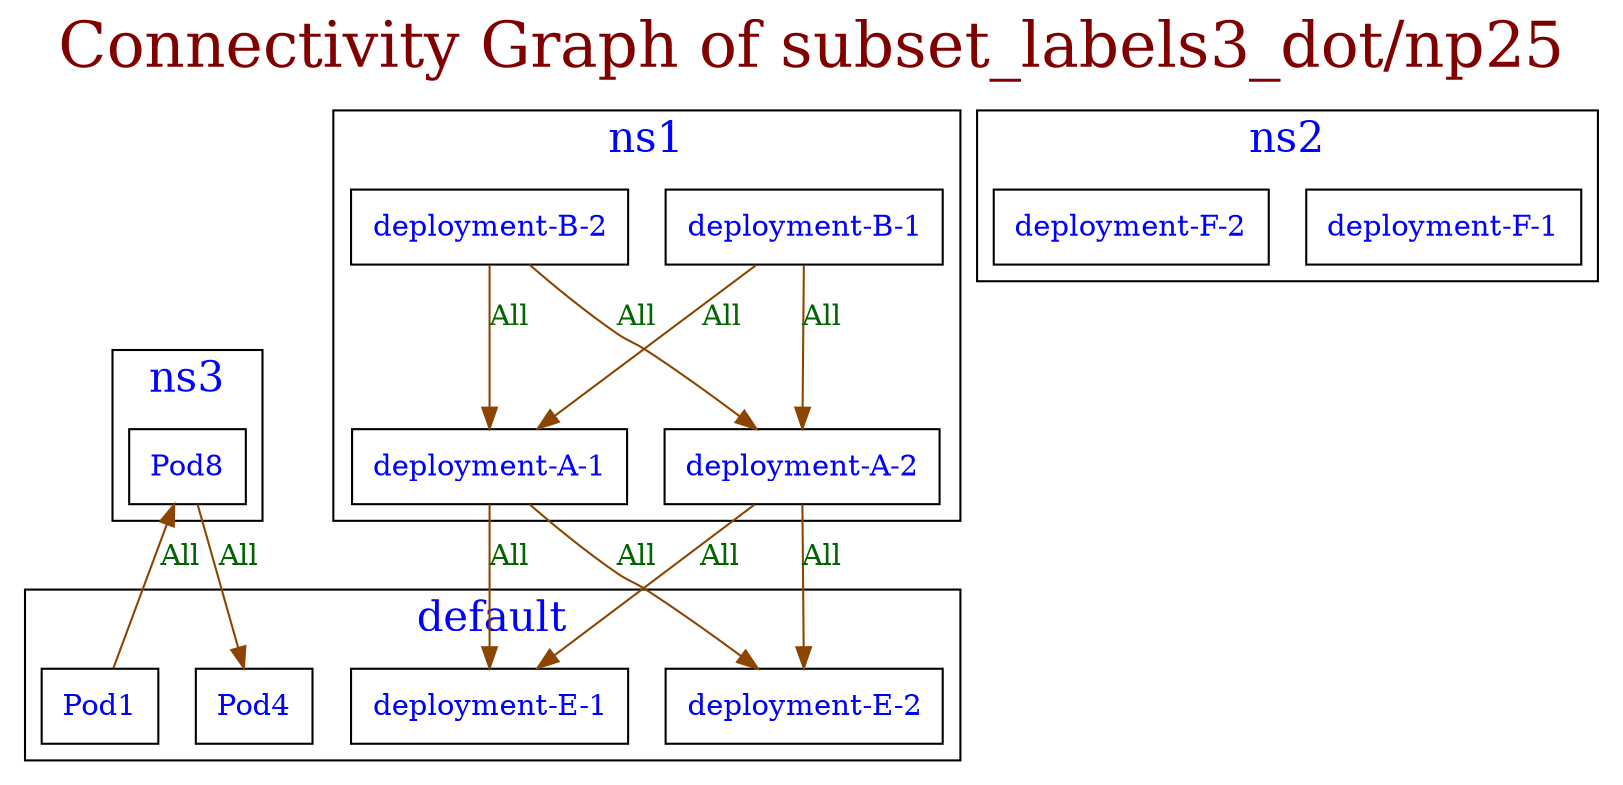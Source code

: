 // The Connectivity Graph of subset_labels3_dot/np25
digraph {
	label="Connectivity Graph of subset_labels3_dot/np25"	labelloc = "t"
	fontsize=30
	fontcolor=webmaroon
subgraph cluster_default_namespace{
	label="default"
	fontsize=20
	fontcolor=blue
	"default/Pod1" [label=<<table border="0" cellspacing="0"><tr><td>Pod1</td></tr></table>> shape=box fontcolor=blue]
	"default/Pod4" [label=<<table border="0" cellspacing="0"><tr><td>Pod4</td></tr></table>> shape=box fontcolor=blue]
	"default/deployment-E-1" [label=<<table border="0" cellspacing="0"><tr><td>deployment-E-1</td></tr></table>> shape=box fontcolor=blue]
	"default/deployment-E-2" [label=<<table border="0" cellspacing="0"><tr><td>deployment-E-2</td></tr></table>> shape=box fontcolor=blue]
}
subgraph cluster_ns1_namespace{
	label="ns1"
	fontsize=20
	fontcolor=blue
	"ns1/deployment-A-1" [label=<<table border="0" cellspacing="0"><tr><td>deployment-A-1</td></tr></table>> shape=box fontcolor=blue]
	"ns1/deployment-A-2" [label=<<table border="0" cellspacing="0"><tr><td>deployment-A-2</td></tr></table>> shape=box fontcolor=blue]
	"ns1/deployment-B-1" [label=<<table border="0" cellspacing="0"><tr><td>deployment-B-1</td></tr></table>> shape=box fontcolor=blue]
	"ns1/deployment-B-2" [label=<<table border="0" cellspacing="0"><tr><td>deployment-B-2</td></tr></table>> shape=box fontcolor=blue]
}
subgraph cluster_ns2_namespace{
	label="ns2"
	fontsize=20
	fontcolor=blue
	"ns2/deployment-F-1" [label=<<table border="0" cellspacing="0"><tr><td>deployment-F-1</td></tr></table>> shape=box fontcolor=blue]
	"ns2/deployment-F-2" [label=<<table border="0" cellspacing="0"><tr><td>deployment-F-2</td></tr></table>> shape=box fontcolor=blue]
}
subgraph cluster_ns3_namespace{
	label="ns3"
	fontsize=20
	fontcolor=blue
	"ns3/Pod8" [label=<<table border="0" cellspacing="0"><tr><td>Pod8</td></tr></table>> shape=box fontcolor=blue]
}
	"default/Pod1" -> "ns3/Pod8"[label="All" color=darkorange4 fontcolor=darkgreen dir=both arrowhead=normal arrowtail=none]
	"ns1/deployment-A-1" -> "default/deployment-E-1"[label="All" color=darkorange4 fontcolor=darkgreen dir=both arrowhead=normal arrowtail=none]
	"ns1/deployment-A-1" -> "default/deployment-E-2"[label="All" color=darkorange4 fontcolor=darkgreen dir=both arrowhead=normal arrowtail=none]
	"ns1/deployment-A-2" -> "default/deployment-E-1"[label="All" color=darkorange4 fontcolor=darkgreen dir=both arrowhead=normal arrowtail=none]
	"ns1/deployment-A-2" -> "default/deployment-E-2"[label="All" color=darkorange4 fontcolor=darkgreen dir=both arrowhead=normal arrowtail=none]
	"ns1/deployment-B-1" -> "ns1/deployment-A-1"[label="All" color=darkorange4 fontcolor=darkgreen dir=both arrowhead=normal arrowtail=none]
	"ns1/deployment-B-1" -> "ns1/deployment-A-2"[label="All" color=darkorange4 fontcolor=darkgreen dir=both arrowhead=normal arrowtail=none]
	"ns1/deployment-B-2" -> "ns1/deployment-A-1"[label="All" color=darkorange4 fontcolor=darkgreen dir=both arrowhead=normal arrowtail=none]
	"ns1/deployment-B-2" -> "ns1/deployment-A-2"[label="All" color=darkorange4 fontcolor=darkgreen dir=both arrowhead=normal arrowtail=none]
	"ns3/Pod8" -> "default/Pod4"[label="All" color=darkorange4 fontcolor=darkgreen dir=both arrowhead=normal arrowtail=none]
}
